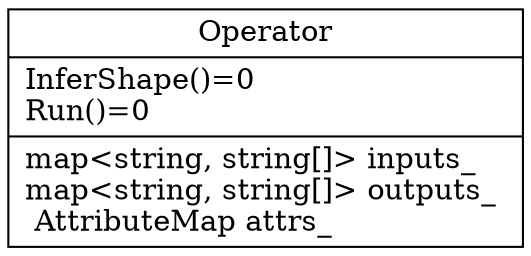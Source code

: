 digraph sample {
  graph [rankdir=TD]; node [shape=record];
  op [label="{Operator| InferShape()=0\lRun()=0\l | map&#60;string, string[]&#62; inputs_\lmap&#60;string, string[]&#62; outputs_ \l AttributeMap attrs_\l}"];
}
